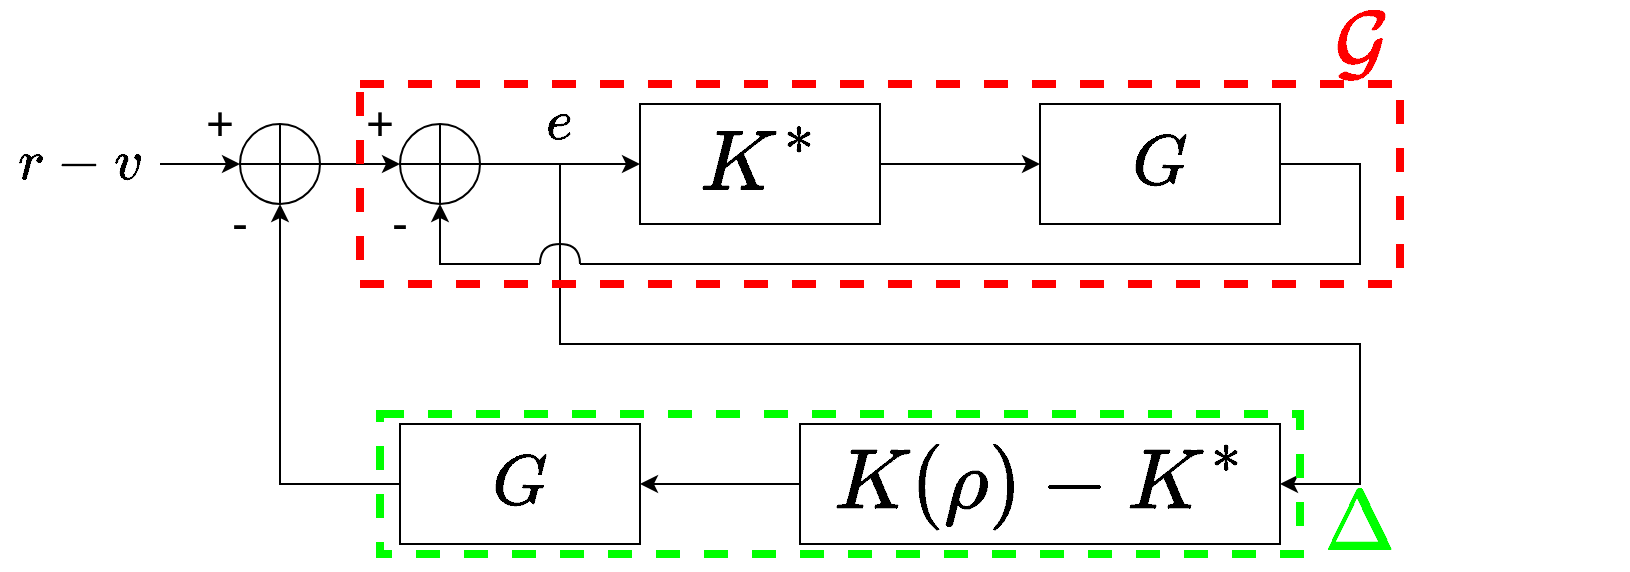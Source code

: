 <mxfile version="13.4.5" type="device"><diagram name="Page-1" id="7e0a89b8-554c-2b80-1dc8-d5c74ca68de4"><mxGraphModel dx="1217" dy="716" grid="1" gridSize="10" guides="1" tooltips="1" connect="1" arrows="1" fold="1" page="1" pageScale="1" pageWidth="1100" pageHeight="850" background="#ffffff" math="1" shadow="0"><root><mxCell id="0"/><mxCell id="1" parent="0"/><mxCell id="Fr74CwXMrIpQp9pG3b9I-13" style="edgeStyle=orthogonalEdgeStyle;rounded=0;orthogonalLoop=1;jettySize=auto;html=1;entryX=0;entryY=0.5;entryDx=0;entryDy=0;entryPerimeter=0;" edge="1" parent="1" source="6tqm29J843aVdE12hI8K-2" target="Fr74CwXMrIpQp9pG3b9I-9"><mxGeometry relative="1" as="geometry"/></mxCell><mxCell id="6tqm29J843aVdE12hI8K-2" value="" style="verticalLabelPosition=bottom;verticalAlign=top;html=1;shape=mxgraph.flowchart.summing_function;" parent="1" vertex="1"><mxGeometry x="160" y="100" width="40" height="40" as="geometry"/></mxCell><mxCell id="6tqm29J843aVdE12hI8K-13" value="" style="edgeStyle=orthogonalEdgeStyle;rounded=0;orthogonalLoop=1;jettySize=auto;html=1;" parent="1" source="6tqm29J843aVdE12hI8K-12" target="6tqm29J843aVdE12hI8K-2" edge="1"><mxGeometry relative="1" as="geometry"/></mxCell><mxCell id="6tqm29J843aVdE12hI8K-12" value="&lt;span style=&quot;font-size: 24px&quot;&gt;$$r-v$$&lt;/span&gt;" style="text;html=1;strokeColor=none;fillColor=none;align=center;verticalAlign=middle;whiteSpace=wrap;rounded=0;" parent="1" vertex="1"><mxGeometry x="40" y="110" width="80" height="20" as="geometry"/></mxCell><mxCell id="6tqm29J843aVdE12hI8K-16" value="&lt;font style=&quot;font-size: 24px&quot;&gt;+&lt;/font&gt;" style="text;html=1;strokeColor=none;fillColor=none;align=center;verticalAlign=middle;whiteSpace=wrap;rounded=0;" parent="1" vertex="1"><mxGeometry x="130" y="90" width="40" height="20" as="geometry"/></mxCell><mxCell id="6tqm29J843aVdE12hI8K-17" value="&lt;font style=&quot;font-size: 24px&quot;&gt;-&lt;/font&gt;" style="text;html=1;strokeColor=none;fillColor=none;align=center;verticalAlign=middle;whiteSpace=wrap;rounded=0;" parent="1" vertex="1"><mxGeometry x="140" y="140" width="40" height="20" as="geometry"/></mxCell><mxCell id="3ZV7kM7fVkvnJnNrYBww-17" style="edgeStyle=orthogonalEdgeStyle;rounded=0;orthogonalLoop=1;jettySize=auto;html=1;" parent="1" source="3ZV7kM7fVkvnJnNrYBww-1" target="3ZV7kM7fVkvnJnNrYBww-15" edge="1"><mxGeometry relative="1" as="geometry"/></mxCell><mxCell id="3ZV7kM7fVkvnJnNrYBww-1" value="&lt;span style=&quot;font-size: 36px&quot;&gt;$$K^*$$&lt;/span&gt;" style="rounded=0;whiteSpace=wrap;html=1;" parent="1" vertex="1"><mxGeometry x="360" y="90" width="120" height="60" as="geometry"/></mxCell><mxCell id="3ZV7kM7fVkvnJnNrYBww-8" value="&lt;span style=&quot;font-size: 24px&quot;&gt;$$e$$&lt;/span&gt;" style="text;html=1;strokeColor=none;fillColor=none;align=center;verticalAlign=middle;whiteSpace=wrap;rounded=0;" parent="1" vertex="1"><mxGeometry x="300" y="90" width="40" height="20" as="geometry"/></mxCell><mxCell id="3ZV7kM7fVkvnJnNrYBww-15" value="&lt;font style=&quot;font-size: 30px&quot;&gt;$$G$$&lt;/font&gt;" style="rounded=0;whiteSpace=wrap;html=1;" parent="1" vertex="1"><mxGeometry x="560" y="90" width="120" height="60" as="geometry"/></mxCell><mxCell id="Fr74CwXMrIpQp9pG3b9I-15" style="edgeStyle=orthogonalEdgeStyle;rounded=0;orthogonalLoop=1;jettySize=auto;html=1;entryX=1;entryY=0.5;entryDx=0;entryDy=0;" edge="1" parent="1" source="3ZV7kM7fVkvnJnNrYBww-3" target="Fr74CwXMrIpQp9pG3b9I-3"><mxGeometry relative="1" as="geometry"/></mxCell><mxCell id="3ZV7kM7fVkvnJnNrYBww-3" value="&lt;font style=&quot;font-size: 36px&quot;&gt;$$K(\rho)-K^*$$&lt;/font&gt;" style="rounded=0;whiteSpace=wrap;html=1;" parent="1" vertex="1"><mxGeometry x="440" y="250" width="240" height="60" as="geometry"/></mxCell><mxCell id="Fr74CwXMrIpQp9pG3b9I-14" style="edgeStyle=orthogonalEdgeStyle;rounded=0;orthogonalLoop=1;jettySize=auto;html=1;entryX=0.5;entryY=1;entryDx=0;entryDy=0;entryPerimeter=0;" edge="1" parent="1" source="Fr74CwXMrIpQp9pG3b9I-3" target="6tqm29J843aVdE12hI8K-2"><mxGeometry relative="1" as="geometry"/></mxCell><mxCell id="Fr74CwXMrIpQp9pG3b9I-3" value="&lt;font style=&quot;font-size: 30px&quot;&gt;$$G$$&lt;/font&gt;" style="rounded=0;whiteSpace=wrap;html=1;" vertex="1" parent="1"><mxGeometry x="240" y="250" width="120" height="60" as="geometry"/></mxCell><mxCell id="Fr74CwXMrIpQp9pG3b9I-12" style="edgeStyle=orthogonalEdgeStyle;rounded=0;orthogonalLoop=1;jettySize=auto;html=1;entryX=0;entryY=0.5;entryDx=0;entryDy=0;" edge="1" parent="1" source="Fr74CwXMrIpQp9pG3b9I-9" target="3ZV7kM7fVkvnJnNrYBww-1"><mxGeometry relative="1" as="geometry"/></mxCell><mxCell id="Fr74CwXMrIpQp9pG3b9I-16" style="edgeStyle=orthogonalEdgeStyle;rounded=0;orthogonalLoop=1;jettySize=auto;html=1;entryX=1;entryY=0.5;entryDx=0;entryDy=0;" edge="1" parent="1" source="Fr74CwXMrIpQp9pG3b9I-9" target="3ZV7kM7fVkvnJnNrYBww-3"><mxGeometry relative="1" as="geometry"><Array as="points"><mxPoint x="320" y="120"/><mxPoint x="320" y="210"/><mxPoint x="720" y="210"/><mxPoint x="720" y="280"/></Array></mxGeometry></mxCell><mxCell id="Fr74CwXMrIpQp9pG3b9I-9" value="" style="verticalLabelPosition=bottom;verticalAlign=top;html=1;shape=mxgraph.flowchart.summing_function;" vertex="1" parent="1"><mxGeometry x="240" y="100" width="40" height="40" as="geometry"/></mxCell><mxCell id="Fr74CwXMrIpQp9pG3b9I-10" value="&lt;font style=&quot;font-size: 24px&quot;&gt;+&lt;/font&gt;" style="text;html=1;strokeColor=none;fillColor=none;align=center;verticalAlign=middle;whiteSpace=wrap;rounded=0;" vertex="1" parent="1"><mxGeometry x="210" y="90" width="40" height="20" as="geometry"/></mxCell><mxCell id="Fr74CwXMrIpQp9pG3b9I-11" value="&lt;font style=&quot;font-size: 24px&quot;&gt;-&lt;/font&gt;" style="text;html=1;strokeColor=none;fillColor=none;align=center;verticalAlign=middle;whiteSpace=wrap;rounded=0;" vertex="1" parent="1"><mxGeometry x="220" y="140" width="40" height="20" as="geometry"/></mxCell><mxCell id="Fr74CwXMrIpQp9pG3b9I-19" value="" style="endArrow=none;html=1;entryX=1;entryY=0.5;entryDx=0;entryDy=0;rounded=0;" edge="1" parent="1" target="3ZV7kM7fVkvnJnNrYBww-15"><mxGeometry width="50" height="50" relative="1" as="geometry"><mxPoint x="330" y="170" as="sourcePoint"/><mxPoint x="290" y="140" as="targetPoint"/><Array as="points"><mxPoint x="720" y="170"/><mxPoint x="720" y="120"/></Array></mxGeometry></mxCell><mxCell id="Fr74CwXMrIpQp9pG3b9I-21" value="" style="endArrow=classic;html=1;entryX=1;entryY=0;entryDx=0;entryDy=0;rounded=0;" edge="1" parent="1" target="Fr74CwXMrIpQp9pG3b9I-11"><mxGeometry width="50" height="50" relative="1" as="geometry"><mxPoint x="310" y="170" as="sourcePoint"/><mxPoint x="480" y="140" as="targetPoint"/><Array as="points"><mxPoint x="260" y="170"/></Array></mxGeometry></mxCell><mxCell id="Fr74CwXMrIpQp9pG3b9I-23" value="" style="endArrow=none;html=1;curved=1;endFill=0;" edge="1" parent="1"><mxGeometry width="50" height="50" relative="1" as="geometry"><mxPoint x="330" y="170" as="sourcePoint"/><mxPoint x="310" y="170" as="targetPoint"/><Array as="points"><mxPoint x="330" y="160"/><mxPoint x="310" y="160"/></Array></mxGeometry></mxCell><mxCell id="Fr74CwXMrIpQp9pG3b9I-24" value="" style="rounded=0;whiteSpace=wrap;html=1;dashed=1;strokeWidth=4;perimeterSpacing=0;fillColor=none;strokeColor=#00FF00;" vertex="1" parent="1"><mxGeometry x="230" y="245" width="460" height="70" as="geometry"/></mxCell><mxCell id="Fr74CwXMrIpQp9pG3b9I-25" value="" style="rounded=0;whiteSpace=wrap;html=1;dashed=1;strokeWidth=4;perimeterSpacing=0;fillColor=none;strokeColor=#FF0000;" vertex="1" parent="1"><mxGeometry x="220" y="80" width="520" height="100" as="geometry"/></mxCell><mxCell id="Fr74CwXMrIpQp9pG3b9I-26" value="&lt;font style=&quot;font-size: 36px&quot;&gt;$$\mathcal{G}$$&lt;/font&gt;" style="text;html=1;strokeColor=none;fillColor=none;align=center;verticalAlign=middle;whiteSpace=wrap;rounded=0;dashed=1;fontColor=#FF0000;" vertex="1" parent="1"><mxGeometry x="700" y="40" width="40" height="40" as="geometry"/></mxCell><mxCell id="Fr74CwXMrIpQp9pG3b9I-27" value="&lt;font style=&quot;font-size: 36px&quot;&gt;$$\Delta$$&lt;/font&gt;" style="text;html=1;strokeColor=none;fillColor=none;align=center;verticalAlign=middle;whiteSpace=wrap;rounded=0;dashed=1;fontColor=#00FF00;" vertex="1" parent="1"><mxGeometry x="700" y="280" width="40" height="40" as="geometry"/></mxCell></root></mxGraphModel></diagram></mxfile>